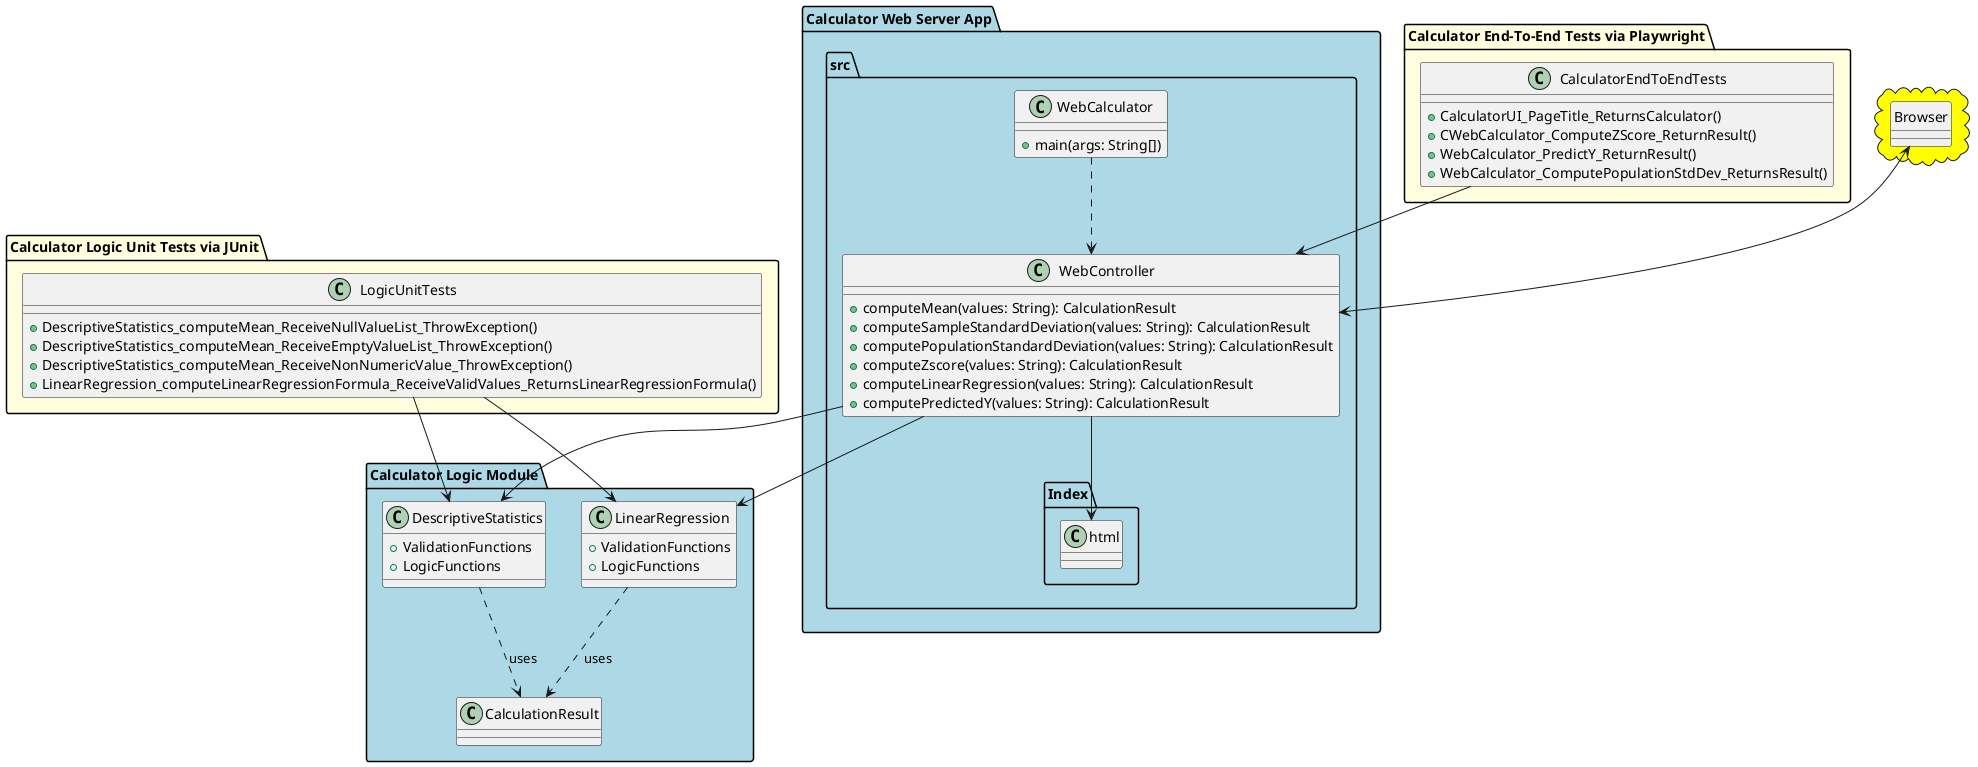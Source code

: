 @startuml
allowmixing

package "Calculator Logic Module" #lightblue {
    class DescriptiveStatistics {
        + ValidationFunctions
        + LogicFunctions
    }

    class LinearRegression {
        + ValidationFunctions
        + LogicFunctions
    }

    DescriptiveStatistics ..> CalculationResult : uses
    LinearRegression ..> CalculationResult : uses
}

package "Calculator Logic Unit Tests via JUnit" #lightyellow {
    class LogicUnitTests {
        + DescriptiveStatistics_computeMean_ReceiveNullValueList_ThrowException()
        + DescriptiveStatistics_computeMean_ReceiveEmptyValueList_ThrowException()
        + DescriptiveStatistics_computeMean_ReceiveNonNumericValue_ThrowException()
        + LinearRegression_computeLinearRegressionFormula_ReceiveValidValues_ReturnsLinearRegressionFormula()
    }

    LogicUnitTests --> DescriptiveStatistics
    LogicUnitTests --> LinearRegression
}

package "Calculator Web Server App" #lightblue {
    package "src" {
        class WebCalculator {
            + main(args: String[])
        }

        class WebController {
            + computeMean(values: String): CalculationResult
            + computeSampleStandardDeviation(values: String): CalculationResult
            + computePopulationStandardDeviation(values: String): CalculationResult
            + computeZscore(values: String): CalculationResult
            + computeLinearRegression(values: String): CalculationResult
            + computePredictedY(values: String): CalculationResult
        }

        class Index.html {
        }

        WebController --> DescriptiveStatistics
        WebController --> LinearRegression
        WebController --> Index.html
    }

    WebCalculator ..> WebController 
}

package "Calculator End-To-End Tests via Playwright" #lightyellow {
    class CalculatorEndToEndTests {
        + CalculatorUI_PageTitle_ReturnsCalculator()
        + CWebCalculator_ComputeZScore_ReturnResult()
        + WebCalculator_PredictY_ReturnResult()
        + WebCalculator_ComputePopulationStdDev_ReturnsResult()
    }

    CalculatorEndToEndTests --> WebController 
}

cloud #yellow {
    hide circle
    class Browser
    Browser <--> WebController 
@enduml
